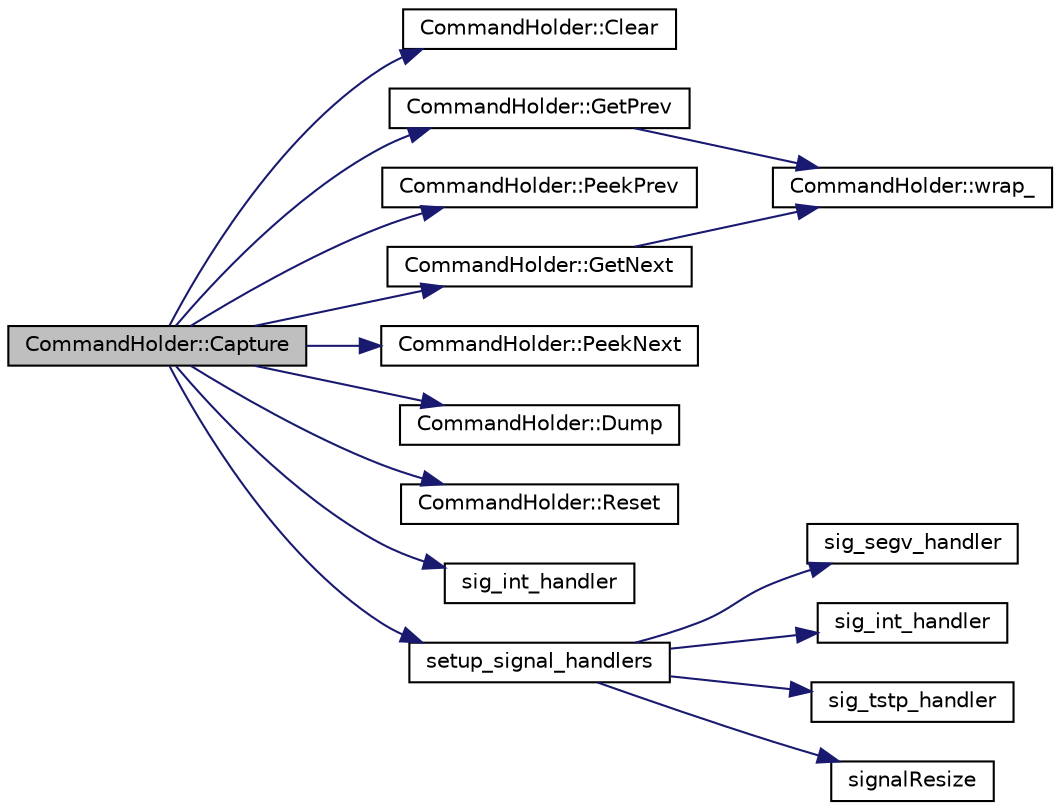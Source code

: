 digraph "CommandHolder::Capture"
{
  edge [fontname="Helvetica",fontsize="10",labelfontname="Helvetica",labelfontsize="10"];
  node [fontname="Helvetica",fontsize="10",shape=record];
  rankdir="LR";
  Node1 [label="CommandHolder::Capture",height=0.2,width=0.4,color="black", fillcolor="grey75", style="filled", fontcolor="black"];
  Node1 -> Node2 [color="midnightblue",fontsize="10",style="solid",fontname="Helvetica"];
  Node2 [label="CommandHolder::Clear",height=0.2,width=0.4,color="black", fillcolor="white", style="filled",URL="$d2/d2e/class_command_holder.html#a93979b87c7c92f5dbf2867fef45759e4",tooltip="Clear the command array. "];
  Node1 -> Node3 [color="midnightblue",fontsize="10",style="solid",fontname="Helvetica"];
  Node3 [label="CommandHolder::GetPrev",height=0.2,width=0.4,color="black", fillcolor="white", style="filled",URL="$d2/d2e/class_command_holder.html#a84e85995e07d19c455ca942d3722e2ec",tooltip="Get the previous command entry. "];
  Node3 -> Node4 [color="midnightblue",fontsize="10",style="solid",fontname="Helvetica"];
  Node4 [label="CommandHolder::wrap_",height=0.2,width=0.4,color="black", fillcolor="white", style="filled",URL="$d2/d2e/class_command_holder.html#ac0f6512be17f33e47924c58d73c46893"];
  Node1 -> Node5 [color="midnightblue",fontsize="10",style="solid",fontname="Helvetica"];
  Node5 [label="CommandHolder::PeekPrev",height=0.2,width=0.4,color="black", fillcolor="white", style="filled",URL="$d2/d2e/class_command_holder.html#aadf1c7083e75c3150c5c9b542af39462",tooltip="Get the next command entry but do not change the internal array index. "];
  Node1 -> Node6 [color="midnightblue",fontsize="10",style="solid",fontname="Helvetica"];
  Node6 [label="CommandHolder::GetNext",height=0.2,width=0.4,color="black", fillcolor="white", style="filled",URL="$d2/d2e/class_command_holder.html#a1ef18b7966f6834afd70859a89f50517",tooltip="Get the next command entry. "];
  Node6 -> Node4 [color="midnightblue",fontsize="10",style="solid",fontname="Helvetica"];
  Node1 -> Node7 [color="midnightblue",fontsize="10",style="solid",fontname="Helvetica"];
  Node7 [label="CommandHolder::PeekNext",height=0.2,width=0.4,color="black", fillcolor="white", style="filled",URL="$d2/d2e/class_command_holder.html#a3cef0d7f3917ece61196bebd2f2cffe0",tooltip="Get the next command entry but do not change the internal array index. "];
  Node1 -> Node8 [color="midnightblue",fontsize="10",style="solid",fontname="Helvetica"];
  Node8 [label="CommandHolder::Dump",height=0.2,width=0.4,color="black", fillcolor="white", style="filled",URL="$d2/d2e/class_command_holder.html#afd716d3c9e2e05f583df48acb5b88db0",tooltip="Dump all stored commands to the screen. "];
  Node1 -> Node9 [color="midnightblue",fontsize="10",style="solid",fontname="Helvetica"];
  Node9 [label="CommandHolder::Reset",height=0.2,width=0.4,color="black", fillcolor="white", style="filled",URL="$d2/d2e/class_command_holder.html#a56593953b1a610a94afe78fa8bd085db",tooltip="Reset history to last item. "];
  Node1 -> Node10 [color="midnightblue",fontsize="10",style="solid",fontname="Helvetica"];
  Node10 [label="sig_int_handler",height=0.2,width=0.4,color="black", fillcolor="white", style="filled",URL="$d8/d1f/_c_terminal_8h.html#a0d91bd46bb80d46b5b62856ee05c748d"];
  Node1 -> Node11 [color="midnightblue",fontsize="10",style="solid",fontname="Helvetica"];
  Node11 [label="setup_signal_handlers",height=0.2,width=0.4,color="black", fillcolor="white", style="filled",URL="$d8/d1f/_c_terminal_8h.html#a7df47e37fd55c553b8fd39cf996d786c"];
  Node11 -> Node12 [color="midnightblue",fontsize="10",style="solid",fontname="Helvetica"];
  Node12 [label="sig_segv_handler",height=0.2,width=0.4,color="black", fillcolor="white", style="filled",URL="$da/d93/_c_terminal_8cpp.html#af5d162754e9b9fed55454e7d15367df0"];
  Node11 -> Node13 [color="midnightblue",fontsize="10",style="solid",fontname="Helvetica"];
  Node13 [label="sig_int_handler",height=0.2,width=0.4,color="black", fillcolor="white", style="filled",URL="$da/d93/_c_terminal_8cpp.html#a0d91bd46bb80d46b5b62856ee05c748d"];
  Node11 -> Node14 [color="midnightblue",fontsize="10",style="solid",fontname="Helvetica"];
  Node14 [label="sig_tstp_handler",height=0.2,width=0.4,color="black", fillcolor="white", style="filled",URL="$da/d93/_c_terminal_8cpp.html#aa276bffc9cff077547e08c758d6c55b5"];
  Node11 -> Node15 [color="midnightblue",fontsize="10",style="solid",fontname="Helvetica"];
  Node15 [label="signalResize",height=0.2,width=0.4,color="black", fillcolor="white", style="filled",URL="$da/d93/_c_terminal_8cpp.html#a7c5ca71ebcc4b6781a02e37a8e09f712"];
}
